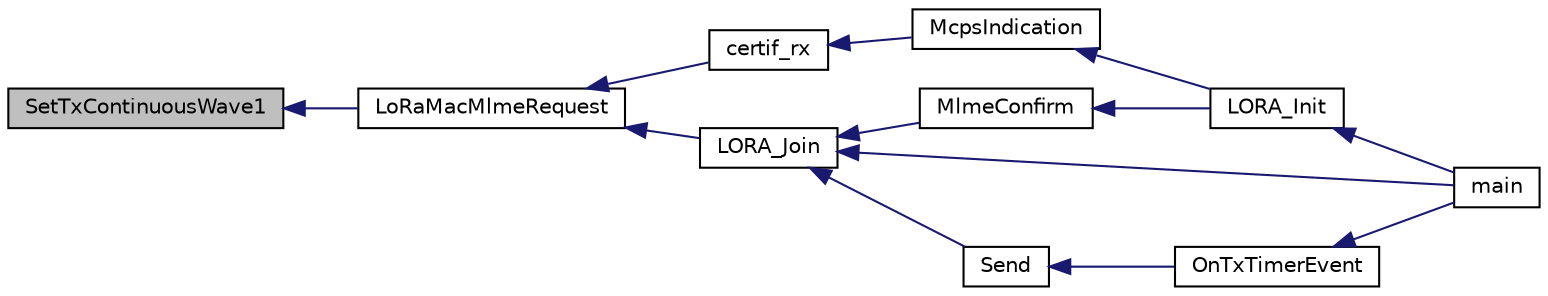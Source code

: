 digraph "SetTxContinuousWave1"
{
  edge [fontname="Helvetica",fontsize="10",labelfontname="Helvetica",labelfontsize="10"];
  node [fontname="Helvetica",fontsize="10",shape=record];
  rankdir="LR";
  Node757 [label="SetTxContinuousWave1",height=0.2,width=0.4,color="black", fillcolor="grey75", style="filled", fontcolor="black"];
  Node757 -> Node758 [dir="back",color="midnightblue",fontsize="10",style="solid",fontname="Helvetica"];
  Node758 [label="LoRaMacMlmeRequest",height=0.2,width=0.4,color="black", fillcolor="white", style="filled",URL="$group___l_o_r_a_m_a_c.html#ga097113f30feecc17c780940ff74af33e",tooltip="LoRaMAC MLME-Request "];
  Node758 -> Node759 [dir="back",color="midnightblue",fontsize="10",style="solid",fontname="Helvetica"];
  Node759 [label="certif_rx",height=0.2,width=0.4,color="black", fillcolor="white", style="filled",URL="$lora-test_8h.html#ad5e51928ecf0cca8d4f33f9e9c10aba4"];
  Node759 -> Node760 [dir="back",color="midnightblue",fontsize="10",style="solid",fontname="Helvetica"];
  Node760 [label="McpsIndication",height=0.2,width=0.4,color="black", fillcolor="white", style="filled",URL="$lora_8c.html#aa62f56dcd70e02213fc6e5d0f04b3d1c",tooltip="MCPS-Indication event function "];
  Node760 -> Node761 [dir="back",color="midnightblue",fontsize="10",style="solid",fontname="Helvetica"];
  Node761 [label="LORA_Init",height=0.2,width=0.4,color="black", fillcolor="white", style="filled",URL="$lora_8h.html#a60e6c21550fcaf1cadb87454348046ad",tooltip="Lora Initialisation "];
  Node761 -> Node762 [dir="back",color="midnightblue",fontsize="10",style="solid",fontname="Helvetica"];
  Node762 [label="main",height=0.2,width=0.4,color="black", fillcolor="white", style="filled",URL="$main_8c.html#a840291bc02cba5474a4cb46a9b9566fe",tooltip="Main program "];
  Node758 -> Node763 [dir="back",color="midnightblue",fontsize="10",style="solid",fontname="Helvetica"];
  Node763 [label="LORA_Join",height=0.2,width=0.4,color="black", fillcolor="white", style="filled",URL="$lora_8h.html#a3671e53923a80ddbbd43e56342fd94fa",tooltip="Join a Lora Network in classA  if the device is ABP, this is a pass through functon ..."];
  Node763 -> Node764 [dir="back",color="midnightblue",fontsize="10",style="solid",fontname="Helvetica"];
  Node764 [label="MlmeConfirm",height=0.2,width=0.4,color="black", fillcolor="white", style="filled",URL="$lora_8c.html#ab72b68cc96c6187003c5dd6e325a74c7",tooltip="MLME-Confirm event function "];
  Node764 -> Node761 [dir="back",color="midnightblue",fontsize="10",style="solid",fontname="Helvetica"];
  Node763 -> Node762 [dir="back",color="midnightblue",fontsize="10",style="solid",fontname="Helvetica"];
  Node763 -> Node765 [dir="back",color="midnightblue",fontsize="10",style="solid",fontname="Helvetica"];
  Node765 [label="Send",height=0.2,width=0.4,color="black", fillcolor="white", style="filled",URL="$main_8c.html#ac96d7cf33dce81bb57a803bb3839d458"];
  Node765 -> Node766 [dir="back",color="midnightblue",fontsize="10",style="solid",fontname="Helvetica"];
  Node766 [label="OnTxTimerEvent",height=0.2,width=0.4,color="black", fillcolor="white", style="filled",URL="$main_8c.html#aa660732a6ebc018e235409094d603160"];
  Node766 -> Node762 [dir="back",color="midnightblue",fontsize="10",style="solid",fontname="Helvetica"];
}
